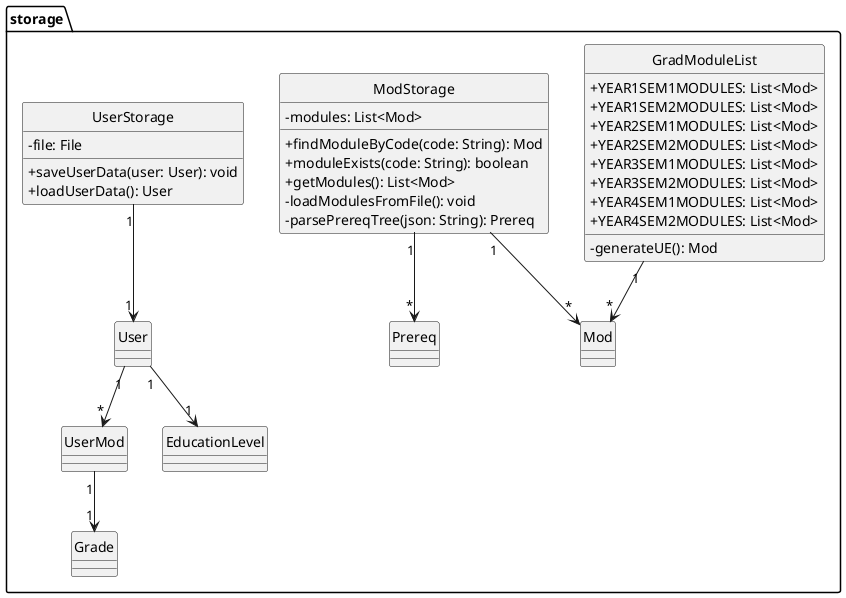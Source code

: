 @startuml

package storage {
    hide circle
    skinparam classAttributeIconSize 0

    class GradModuleList {
        +YEAR1SEM1MODULES: List<Mod>
        +YEAR1SEM2MODULES: List<Mod>
        +YEAR2SEM1MODULES: List<Mod>
        +YEAR2SEM2MODULES: List<Mod>
        +YEAR3SEM1MODULES: List<Mod>
        +YEAR3SEM2MODULES: List<Mod>
        +YEAR4SEM1MODULES: List<Mod>
        +YEAR4SEM2MODULES: List<Mod>
        -generateUE(): Mod
    }

    class ModStorage {
        -modules: List<Mod>
        +findModuleByCode(code: String): Mod
        +moduleExists(code: String): boolean
        +getModules(): List<Mod>
        -loadModulesFromFile(): void
        -parsePrereqTree(json: String): Prereq
    }

    class UserStorage {
        -file: File
        +saveUserData(user: User): void
        +loadUserData(): User
    }

    ModStorage "1" --> "*" Mod
    GradModuleList "1" --> "*" Mod
    ModStorage "1" --> "*" Prereq
    UserStorage "1" --> "1" User
    User "1" --> "*" UserMod
    UserMod "1" --> "1" Grade
    User "1" --> "1" EducationLevel
}
@enduml